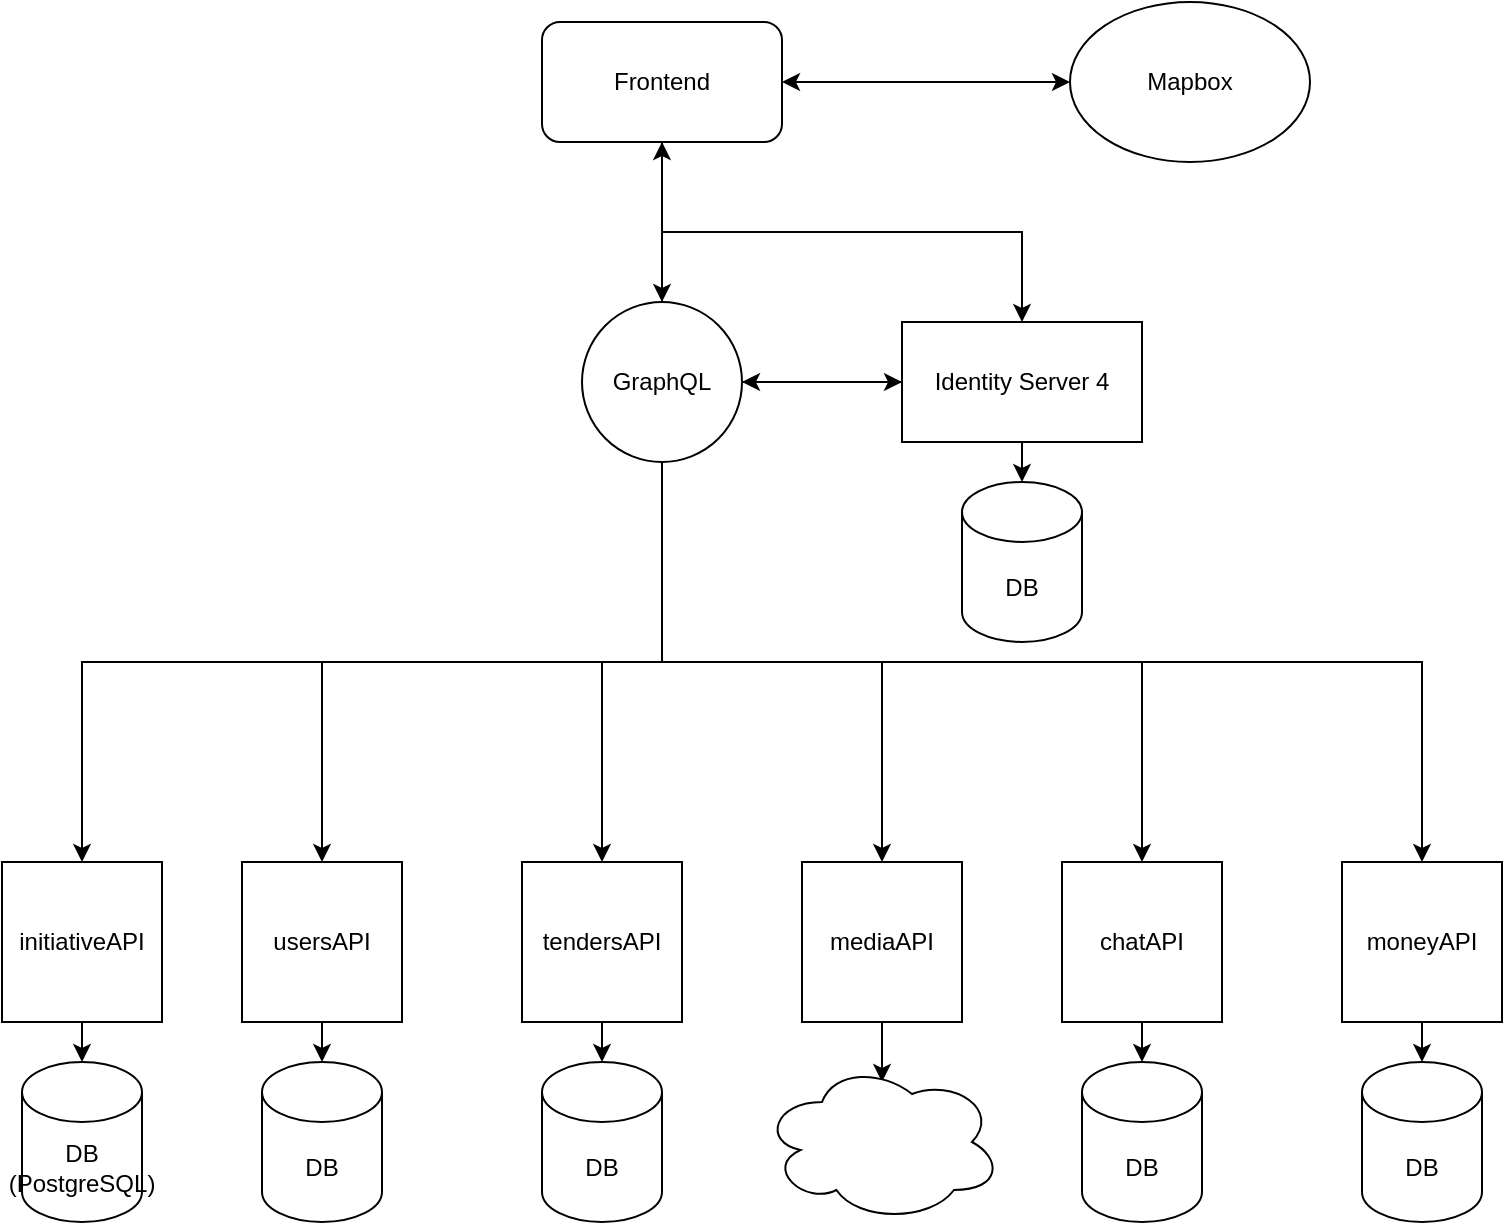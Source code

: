 <mxfile version="13.10.9" type="github">
  <diagram id="iPX1x1cV3Z7fI3uS40wF" name="Page-1">
    <mxGraphModel dx="968" dy="1031" grid="1" gridSize="10" guides="1" tooltips="1" connect="1" arrows="1" fold="1" page="1" pageScale="1" pageWidth="827" pageHeight="1169" math="0" shadow="0">
      <root>
        <mxCell id="0" />
        <mxCell id="1" parent="0" />
        <mxCell id="TOJQIxbMBbJapMcXolFe-11" style="edgeStyle=orthogonalEdgeStyle;rounded=0;orthogonalLoop=1;jettySize=auto;html=1;exitX=0.5;exitY=1;exitDx=0;exitDy=0;entryX=0.5;entryY=0;entryDx=0;entryDy=0;entryPerimeter=0;" parent="1" source="TOJQIxbMBbJapMcXolFe-2" target="TOJQIxbMBbJapMcXolFe-10" edge="1">
          <mxGeometry relative="1" as="geometry" />
        </mxCell>
        <mxCell id="TOJQIxbMBbJapMcXolFe-33" style="edgeStyle=orthogonalEdgeStyle;rounded=0;orthogonalLoop=1;jettySize=auto;html=1;exitX=0;exitY=0.5;exitDx=0;exitDy=0;entryX=1;entryY=0.5;entryDx=0;entryDy=0;" parent="1" source="TOJQIxbMBbJapMcXolFe-2" target="TOJQIxbMBbJapMcXolFe-3" edge="1">
          <mxGeometry relative="1" as="geometry" />
        </mxCell>
        <mxCell id="TOJQIxbMBbJapMcXolFe-2" value="Identity Server 4" style="rounded=0;whiteSpace=wrap;html=1;" parent="1" vertex="1">
          <mxGeometry x="500" y="190" width="120" height="60" as="geometry" />
        </mxCell>
        <mxCell id="TOJQIxbMBbJapMcXolFe-32" style="edgeStyle=orthogonalEdgeStyle;rounded=0;orthogonalLoop=1;jettySize=auto;html=1;exitX=1;exitY=0.5;exitDx=0;exitDy=0;entryX=0;entryY=0.5;entryDx=0;entryDy=0;" parent="1" source="TOJQIxbMBbJapMcXolFe-3" target="TOJQIxbMBbJapMcXolFe-2" edge="1">
          <mxGeometry relative="1" as="geometry" />
        </mxCell>
        <mxCell id="TOJQIxbMBbJapMcXolFe-34" style="edgeStyle=orthogonalEdgeStyle;rounded=0;orthogonalLoop=1;jettySize=auto;html=1;exitX=0.5;exitY=1;exitDx=0;exitDy=0;entryX=0.5;entryY=0;entryDx=0;entryDy=0;" parent="1" source="TOJQIxbMBbJapMcXolFe-3" target="TOJQIxbMBbJapMcXolFe-4" edge="1">
          <mxGeometry relative="1" as="geometry" />
        </mxCell>
        <mxCell id="TOJQIxbMBbJapMcXolFe-35" style="edgeStyle=orthogonalEdgeStyle;rounded=0;orthogonalLoop=1;jettySize=auto;html=1;exitX=0.5;exitY=1;exitDx=0;exitDy=0;entryX=0.5;entryY=0;entryDx=0;entryDy=0;" parent="1" source="TOJQIxbMBbJapMcXolFe-3" target="TOJQIxbMBbJapMcXolFe-7" edge="1">
          <mxGeometry relative="1" as="geometry" />
        </mxCell>
        <mxCell id="TOJQIxbMBbJapMcXolFe-36" style="edgeStyle=orthogonalEdgeStyle;rounded=0;orthogonalLoop=1;jettySize=auto;html=1;exitX=0.5;exitY=1;exitDx=0;exitDy=0;entryX=0.5;entryY=0;entryDx=0;entryDy=0;" parent="1" source="TOJQIxbMBbJapMcXolFe-3" target="TOJQIxbMBbJapMcXolFe-12" edge="1">
          <mxGeometry relative="1" as="geometry" />
        </mxCell>
        <mxCell id="TOJQIxbMBbJapMcXolFe-37" style="edgeStyle=orthogonalEdgeStyle;rounded=0;orthogonalLoop=1;jettySize=auto;html=1;exitX=0.5;exitY=1;exitDx=0;exitDy=0;" parent="1" source="TOJQIxbMBbJapMcXolFe-3" target="TOJQIxbMBbJapMcXolFe-16" edge="1">
          <mxGeometry relative="1" as="geometry" />
        </mxCell>
        <mxCell id="TOJQIxbMBbJapMcXolFe-38" style="edgeStyle=orthogonalEdgeStyle;rounded=0;orthogonalLoop=1;jettySize=auto;html=1;exitX=0.5;exitY=1;exitDx=0;exitDy=0;" parent="1" source="TOJQIxbMBbJapMcXolFe-3" target="TOJQIxbMBbJapMcXolFe-21" edge="1">
          <mxGeometry relative="1" as="geometry" />
        </mxCell>
        <mxCell id="TOJQIxbMBbJapMcXolFe-40" style="edgeStyle=orthogonalEdgeStyle;rounded=0;orthogonalLoop=1;jettySize=auto;html=1;exitX=0.5;exitY=1;exitDx=0;exitDy=0;entryX=0.5;entryY=0;entryDx=0;entryDy=0;" parent="1" source="TOJQIxbMBbJapMcXolFe-3" target="TOJQIxbMBbJapMcXolFe-24" edge="1">
          <mxGeometry relative="1" as="geometry" />
        </mxCell>
        <mxCell id="TOJQIxbMBbJapMcXolFe-41" style="edgeStyle=orthogonalEdgeStyle;rounded=0;orthogonalLoop=1;jettySize=auto;html=1;exitX=0.5;exitY=0;exitDx=0;exitDy=0;" parent="1" source="TOJQIxbMBbJapMcXolFe-3" edge="1">
          <mxGeometry relative="1" as="geometry">
            <mxPoint x="380" y="100" as="targetPoint" />
          </mxGeometry>
        </mxCell>
        <mxCell id="TOJQIxbMBbJapMcXolFe-3" value="GraphQL" style="ellipse;whiteSpace=wrap;html=1;aspect=fixed;" parent="1" vertex="1">
          <mxGeometry x="340" y="180" width="80" height="80" as="geometry" />
        </mxCell>
        <mxCell id="TOJQIxbMBbJapMcXolFe-6" style="edgeStyle=orthogonalEdgeStyle;rounded=0;orthogonalLoop=1;jettySize=auto;html=1;exitX=0.5;exitY=1;exitDx=0;exitDy=0;entryX=0.5;entryY=0;entryDx=0;entryDy=0;entryPerimeter=0;" parent="1" source="TOJQIxbMBbJapMcXolFe-4" target="TOJQIxbMBbJapMcXolFe-5" edge="1">
          <mxGeometry relative="1" as="geometry" />
        </mxCell>
        <mxCell id="TOJQIxbMBbJapMcXolFe-4" value="initiativeAPI" style="whiteSpace=wrap;html=1;aspect=fixed;" parent="1" vertex="1">
          <mxGeometry x="50" y="460" width="80" height="80" as="geometry" />
        </mxCell>
        <mxCell id="TOJQIxbMBbJapMcXolFe-5" value="DB&lt;br&gt;(PostgreSQL)" style="shape=cylinder3;whiteSpace=wrap;html=1;boundedLbl=1;backgroundOutline=1;size=15;" parent="1" vertex="1">
          <mxGeometry x="60" y="560" width="60" height="80" as="geometry" />
        </mxCell>
        <mxCell id="TOJQIxbMBbJapMcXolFe-9" style="edgeStyle=orthogonalEdgeStyle;rounded=0;orthogonalLoop=1;jettySize=auto;html=1;exitX=0.5;exitY=1;exitDx=0;exitDy=0;entryX=0.5;entryY=0;entryDx=0;entryDy=0;entryPerimeter=0;" parent="1" source="TOJQIxbMBbJapMcXolFe-7" target="TOJQIxbMBbJapMcXolFe-8" edge="1">
          <mxGeometry relative="1" as="geometry" />
        </mxCell>
        <mxCell id="TOJQIxbMBbJapMcXolFe-7" value="usersAPI" style="whiteSpace=wrap;html=1;aspect=fixed;" parent="1" vertex="1">
          <mxGeometry x="170" y="460" width="80" height="80" as="geometry" />
        </mxCell>
        <mxCell id="TOJQIxbMBbJapMcXolFe-8" value="DB" style="shape=cylinder3;whiteSpace=wrap;html=1;boundedLbl=1;backgroundOutline=1;size=15;" parent="1" vertex="1">
          <mxGeometry x="180" y="560" width="60" height="80" as="geometry" />
        </mxCell>
        <mxCell id="TOJQIxbMBbJapMcXolFe-10" value="DB" style="shape=cylinder3;whiteSpace=wrap;html=1;boundedLbl=1;backgroundOutline=1;size=15;" parent="1" vertex="1">
          <mxGeometry x="530" y="270" width="60" height="80" as="geometry" />
        </mxCell>
        <mxCell id="TOJQIxbMBbJapMcXolFe-14" style="edgeStyle=orthogonalEdgeStyle;rounded=0;orthogonalLoop=1;jettySize=auto;html=1;exitX=0.5;exitY=1;exitDx=0;exitDy=0;entryX=0.5;entryY=0;entryDx=0;entryDy=0;entryPerimeter=0;" parent="1" source="TOJQIxbMBbJapMcXolFe-12" target="TOJQIxbMBbJapMcXolFe-13" edge="1">
          <mxGeometry relative="1" as="geometry" />
        </mxCell>
        <mxCell id="TOJQIxbMBbJapMcXolFe-12" value="tendersAPI" style="whiteSpace=wrap;html=1;aspect=fixed;" parent="1" vertex="1">
          <mxGeometry x="310" y="460" width="80" height="80" as="geometry" />
        </mxCell>
        <mxCell id="TOJQIxbMBbJapMcXolFe-13" value="DB" style="shape=cylinder3;whiteSpace=wrap;html=1;boundedLbl=1;backgroundOutline=1;size=15;" parent="1" vertex="1">
          <mxGeometry x="320" y="560" width="60" height="80" as="geometry" />
        </mxCell>
        <mxCell id="TOJQIxbMBbJapMcXolFe-19" style="edgeStyle=orthogonalEdgeStyle;rounded=0;orthogonalLoop=1;jettySize=auto;html=1;exitX=0.5;exitY=1;exitDx=0;exitDy=0;entryX=0.5;entryY=0.125;entryDx=0;entryDy=0;entryPerimeter=0;" parent="1" source="TOJQIxbMBbJapMcXolFe-16" target="TOJQIxbMBbJapMcXolFe-18" edge="1">
          <mxGeometry relative="1" as="geometry" />
        </mxCell>
        <mxCell id="TOJQIxbMBbJapMcXolFe-16" value="mediaAPI" style="whiteSpace=wrap;html=1;aspect=fixed;" parent="1" vertex="1">
          <mxGeometry x="450" y="460" width="80" height="80" as="geometry" />
        </mxCell>
        <mxCell id="TOJQIxbMBbJapMcXolFe-18" value="" style="ellipse;shape=cloud;whiteSpace=wrap;html=1;" parent="1" vertex="1">
          <mxGeometry x="430" y="560" width="120" height="80" as="geometry" />
        </mxCell>
        <mxCell id="TOJQIxbMBbJapMcXolFe-20" style="edgeStyle=orthogonalEdgeStyle;rounded=0;orthogonalLoop=1;jettySize=auto;html=1;exitX=0.5;exitY=1;exitDx=0;exitDy=0;entryX=0.5;entryY=0;entryDx=0;entryDy=0;entryPerimeter=0;" parent="1" source="TOJQIxbMBbJapMcXolFe-21" target="TOJQIxbMBbJapMcXolFe-22" edge="1">
          <mxGeometry relative="1" as="geometry" />
        </mxCell>
        <mxCell id="TOJQIxbMBbJapMcXolFe-21" value="chatAPI" style="whiteSpace=wrap;html=1;aspect=fixed;" parent="1" vertex="1">
          <mxGeometry x="580" y="460" width="80" height="80" as="geometry" />
        </mxCell>
        <mxCell id="TOJQIxbMBbJapMcXolFe-22" value="DB" style="shape=cylinder3;whiteSpace=wrap;html=1;boundedLbl=1;backgroundOutline=1;size=15;" parent="1" vertex="1">
          <mxGeometry x="590" y="560" width="60" height="80" as="geometry" />
        </mxCell>
        <mxCell id="TOJQIxbMBbJapMcXolFe-23" style="edgeStyle=orthogonalEdgeStyle;rounded=0;orthogonalLoop=1;jettySize=auto;html=1;exitX=0.5;exitY=1;exitDx=0;exitDy=0;entryX=0.5;entryY=0;entryDx=0;entryDy=0;entryPerimeter=0;" parent="1" source="TOJQIxbMBbJapMcXolFe-24" target="TOJQIxbMBbJapMcXolFe-25" edge="1">
          <mxGeometry relative="1" as="geometry" />
        </mxCell>
        <mxCell id="TOJQIxbMBbJapMcXolFe-24" value="moneyAPI" style="whiteSpace=wrap;html=1;aspect=fixed;" parent="1" vertex="1">
          <mxGeometry x="720" y="460" width="80" height="80" as="geometry" />
        </mxCell>
        <mxCell id="TOJQIxbMBbJapMcXolFe-25" value="DB" style="shape=cylinder3;whiteSpace=wrap;html=1;boundedLbl=1;backgroundOutline=1;size=15;" parent="1" vertex="1">
          <mxGeometry x="730" y="560" width="60" height="80" as="geometry" />
        </mxCell>
        <mxCell id="TOJQIxbMBbJapMcXolFe-30" style="edgeStyle=orthogonalEdgeStyle;rounded=0;orthogonalLoop=1;jettySize=auto;html=1;exitX=0.5;exitY=1;exitDx=0;exitDy=0;entryX=0.5;entryY=0;entryDx=0;entryDy=0;" parent="1" source="TOJQIxbMBbJapMcXolFe-26" target="TOJQIxbMBbJapMcXolFe-2" edge="1">
          <mxGeometry relative="1" as="geometry" />
        </mxCell>
        <mxCell id="TOJQIxbMBbJapMcXolFe-31" style="edgeStyle=orthogonalEdgeStyle;rounded=0;orthogonalLoop=1;jettySize=auto;html=1;exitX=0.5;exitY=1;exitDx=0;exitDy=0;entryX=0.5;entryY=0;entryDx=0;entryDy=0;" parent="1" source="TOJQIxbMBbJapMcXolFe-26" target="TOJQIxbMBbJapMcXolFe-3" edge="1">
          <mxGeometry relative="1" as="geometry" />
        </mxCell>
        <mxCell id="TOJQIxbMBbJapMcXolFe-26" value="Frontend" style="rounded=1;whiteSpace=wrap;html=1;" parent="1" vertex="1">
          <mxGeometry x="320" y="40" width="120" height="60" as="geometry" />
        </mxCell>
        <mxCell id="TOJQIxbMBbJapMcXolFe-27" value="Mapbox" style="ellipse;whiteSpace=wrap;html=1;" parent="1" vertex="1">
          <mxGeometry x="584" y="30" width="120" height="80" as="geometry" />
        </mxCell>
        <mxCell id="TOJQIxbMBbJapMcXolFe-29" value="" style="endArrow=classic;startArrow=classic;html=1;exitX=1;exitY=0.5;exitDx=0;exitDy=0;entryX=0;entryY=0.5;entryDx=0;entryDy=0;" parent="1" source="TOJQIxbMBbJapMcXolFe-26" target="TOJQIxbMBbJapMcXolFe-27" edge="1">
          <mxGeometry width="50" height="50" relative="1" as="geometry">
            <mxPoint x="480" y="90" as="sourcePoint" />
            <mxPoint x="530" y="40" as="targetPoint" />
          </mxGeometry>
        </mxCell>
      </root>
    </mxGraphModel>
  </diagram>
</mxfile>
